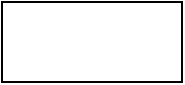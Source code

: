 <mxfile>
    <diagram id="NFx9Pg2sgrB8TZzc2GkQ" name="ページ1">
        <mxGraphModel dx="1341" dy="832" grid="1" gridSize="10" guides="1" tooltips="1" connect="1" arrows="1" fold="1" page="1" pageScale="1" pageWidth="827" pageHeight="1169" math="0" shadow="0">
            <root>
                <mxCell id="0"/>
                <mxCell id="1" parent="0"/>
                <mxCell id="2" value="" style="rounded=0;whiteSpace=wrap;html=1;" vertex="1" parent="1">
                    <mxGeometry x="190" y="200" width="90" height="40" as="geometry"/>
                </mxCell>
            </root>
        </mxGraphModel>
    </diagram>
</mxfile>